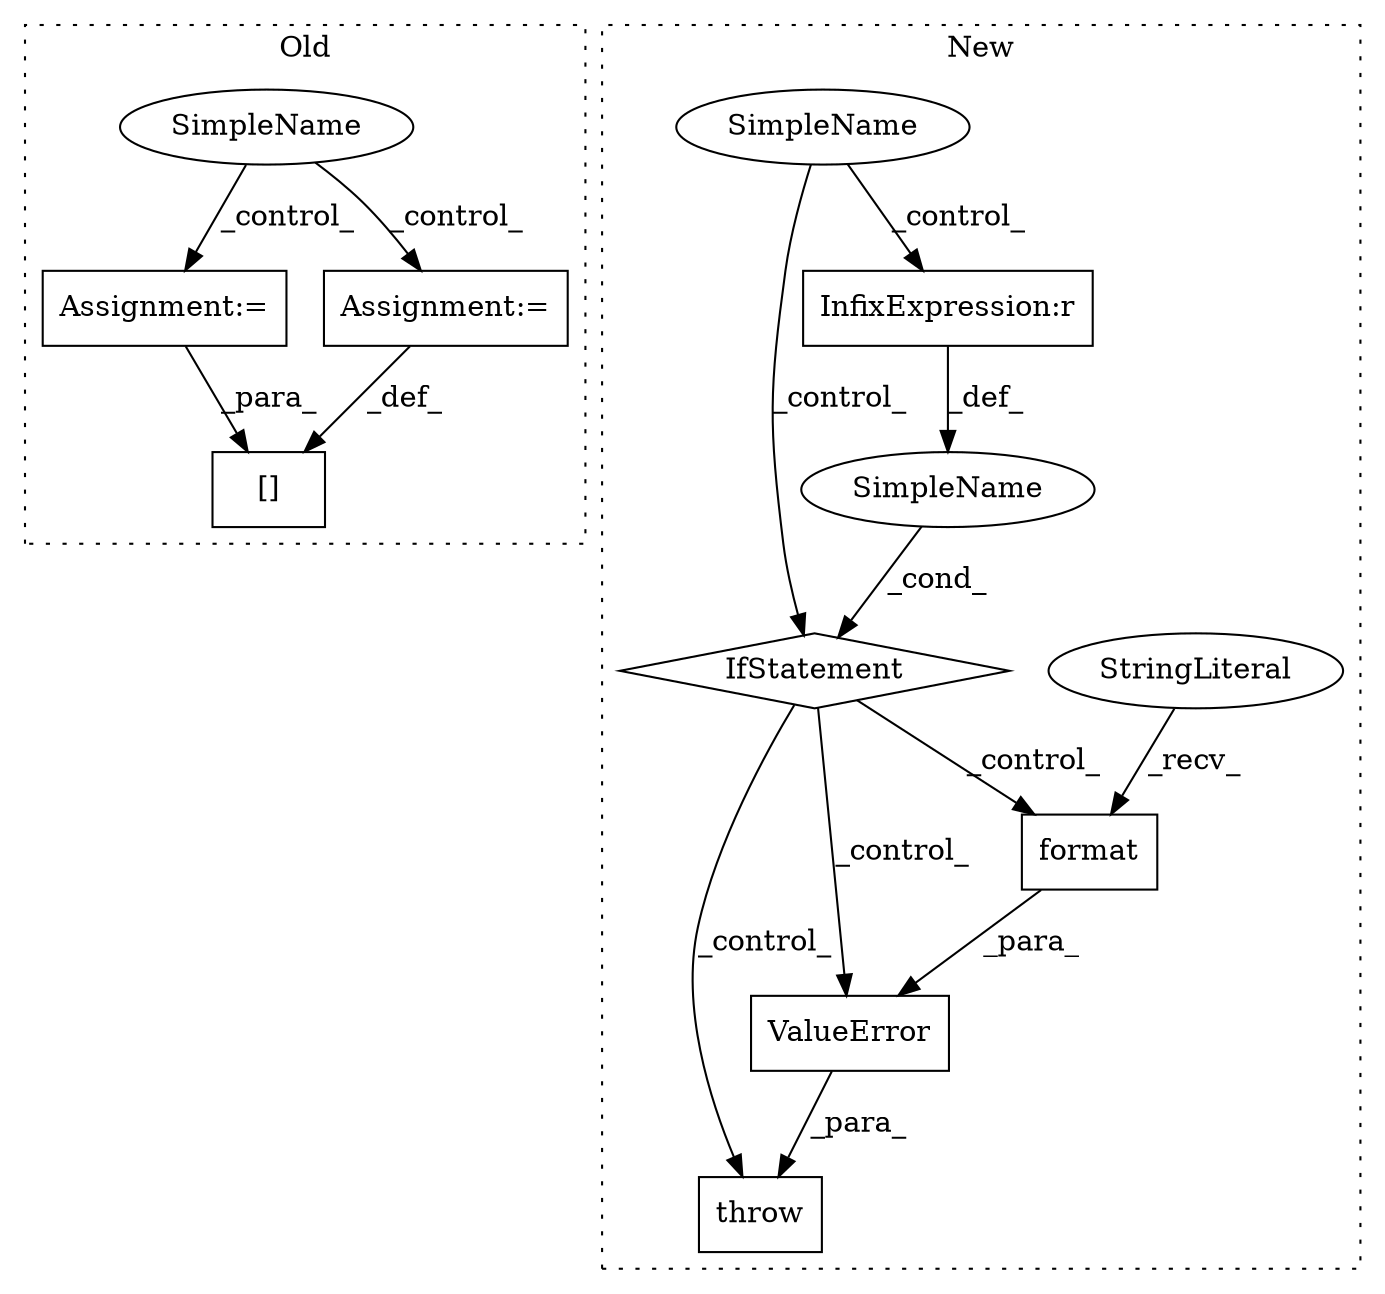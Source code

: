 digraph G {
subgraph cluster0 {
1 [label="[]" a="2" s="17314,17332" l="10,1" shape="box"];
10 [label="Assignment:=" a="7" s="17239" l="1" shape="box"];
11 [label="SimpleName" a="42" s="17091" l="1" shape="ellipse"];
12 [label="Assignment:=" a="7" s="17161" l="1" shape="box"];
label = "Old";
style="dotted";
}
subgraph cluster1 {
2 [label="format" a="32" s="18991,19033" l="7,1" shape="box"];
3 [label="StringLiteral" a="45" s="18968" l="22" shape="ellipse"];
4 [label="IfStatement" a="25" s="18854,18913" l="4,2" shape="diamond"];
5 [label="SimpleName" a="42" s="" l="" shape="ellipse"];
6 [label="InfixExpression:r" a="27" s="18893" l="4" shape="box"];
7 [label="throw" a="53" s="18951" l="6" shape="box"];
8 [label="ValueError" a="32" s="18957,19034" l="11,1" shape="box"];
9 [label="SimpleName" a="42" s="" l="" shape="ellipse"];
label = "New";
style="dotted";
}
2 -> 8 [label="_para_"];
3 -> 2 [label="_recv_"];
4 -> 7 [label="_control_"];
4 -> 2 [label="_control_"];
4 -> 8 [label="_control_"];
5 -> 4 [label="_cond_"];
6 -> 5 [label="_def_"];
8 -> 7 [label="_para_"];
9 -> 4 [label="_control_"];
9 -> 6 [label="_control_"];
10 -> 1 [label="_para_"];
11 -> 12 [label="_control_"];
11 -> 10 [label="_control_"];
12 -> 1 [label="_def_"];
}